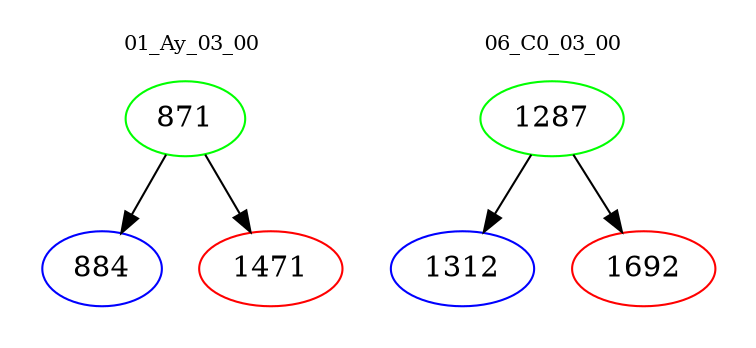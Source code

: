 digraph{
subgraph cluster_0 {
color = white
label = "01_Ay_03_00";
fontsize=10;
T0_871 [label="871", color="green"]
T0_871 -> T0_884 [color="black"]
T0_884 [label="884", color="blue"]
T0_871 -> T0_1471 [color="black"]
T0_1471 [label="1471", color="red"]
}
subgraph cluster_1 {
color = white
label = "06_C0_03_00";
fontsize=10;
T1_1287 [label="1287", color="green"]
T1_1287 -> T1_1312 [color="black"]
T1_1312 [label="1312", color="blue"]
T1_1287 -> T1_1692 [color="black"]
T1_1692 [label="1692", color="red"]
}
}
